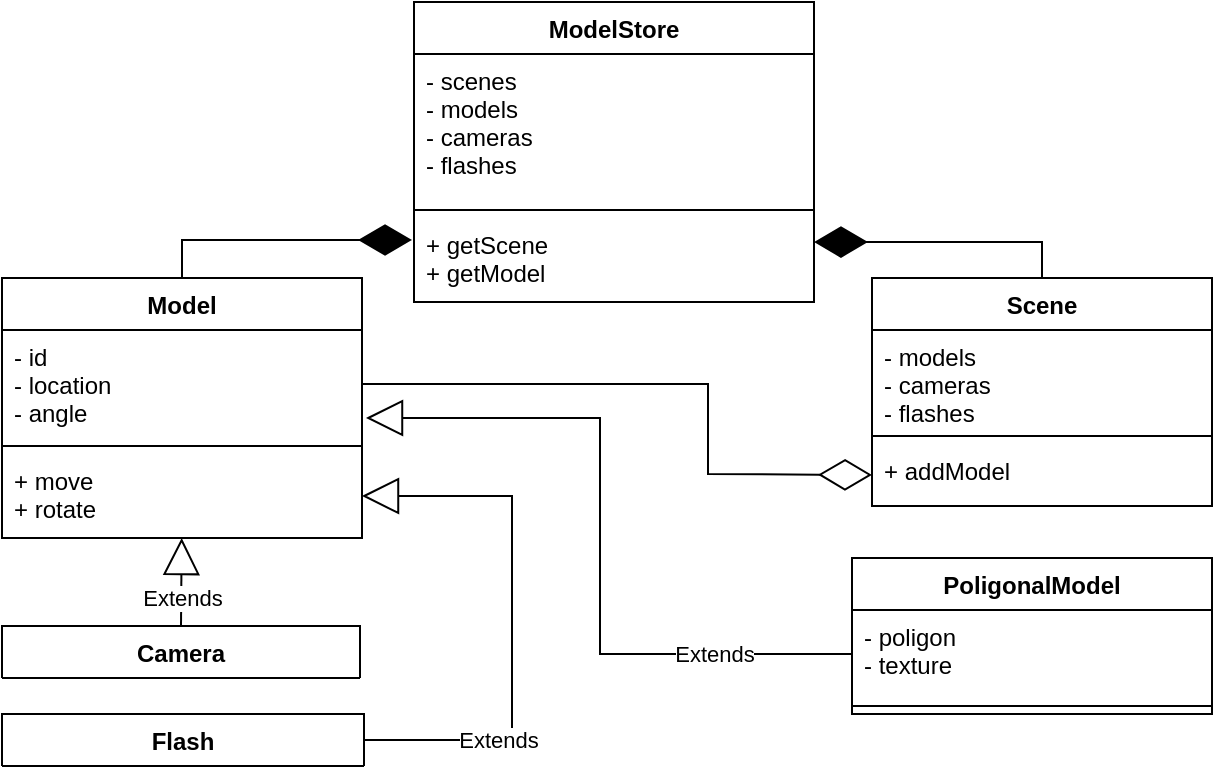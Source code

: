 <mxfile>
    <diagram id="EtRe_rmr70O0uySvfLYL" name="Страница 1">
        <mxGraphModel dx="761" dy="648" grid="0" gridSize="10" guides="1" tooltips="1" connect="1" arrows="1" fold="1" page="0" pageScale="1" pageWidth="827" pageHeight="1169" background="none" math="0" shadow="0">
            <root>
                <mxCell id="0"/>
                <mxCell id="1" parent="0"/>
                <mxCell id="9-j8IM61b66OuC_J67sA-2" value="ModelStore" style="swimlane;fontStyle=1;align=center;verticalAlign=top;childLayout=stackLayout;horizontal=1;startSize=26;horizontalStack=0;resizeParent=1;resizeParentMax=0;resizeLast=0;collapsible=1;marginBottom=0;" parent="1" vertex="1">
                    <mxGeometry x="343" y="90" width="200" height="150" as="geometry">
                        <mxRectangle x="280" y="130" width="160" height="30" as="alternateBounds"/>
                    </mxGeometry>
                </mxCell>
                <mxCell id="9-j8IM61b66OuC_J67sA-3" value="- scenes&#10;- models&#10;- cameras&#10;- flashes" style="text;strokeColor=none;fillColor=none;align=left;verticalAlign=top;spacingLeft=4;spacingRight=4;overflow=hidden;rotatable=0;points=[[0,0.5],[1,0.5]];portConstraint=eastwest;" parent="9-j8IM61b66OuC_J67sA-2" vertex="1">
                    <mxGeometry y="26" width="200" height="74" as="geometry"/>
                </mxCell>
                <mxCell id="9-j8IM61b66OuC_J67sA-4" value="" style="line;strokeWidth=1;fillColor=none;align=left;verticalAlign=middle;spacingTop=-1;spacingLeft=3;spacingRight=3;rotatable=0;labelPosition=right;points=[];portConstraint=eastwest;strokeColor=inherit;" parent="9-j8IM61b66OuC_J67sA-2" vertex="1">
                    <mxGeometry y="100" width="200" height="8" as="geometry"/>
                </mxCell>
                <mxCell id="9-j8IM61b66OuC_J67sA-5" value="+ getScene&#10;+ getModel" style="text;strokeColor=none;fillColor=none;align=left;verticalAlign=top;spacingLeft=4;spacingRight=4;overflow=hidden;rotatable=0;points=[[0,0.5],[1,0.5]];portConstraint=eastwest;" parent="9-j8IM61b66OuC_J67sA-2" vertex="1">
                    <mxGeometry y="108" width="200" height="42" as="geometry"/>
                </mxCell>
                <mxCell id="NzcVPXY170_DrnnhtBwB-1" value="Model" style="swimlane;fontStyle=1;align=center;verticalAlign=top;childLayout=stackLayout;horizontal=1;startSize=26;horizontalStack=0;resizeParent=1;resizeParentMax=0;resizeLast=0;collapsible=1;marginBottom=0;" parent="1" vertex="1">
                    <mxGeometry x="137" y="228" width="180" height="130" as="geometry">
                        <mxRectangle x="142" y="350" width="70" height="26" as="alternateBounds"/>
                    </mxGeometry>
                </mxCell>
                <mxCell id="NzcVPXY170_DrnnhtBwB-2" value="- id&#10;- location&#10;- angle" style="text;strokeColor=none;fillColor=none;align=left;verticalAlign=top;spacingLeft=4;spacingRight=4;overflow=hidden;rotatable=0;points=[[0,0.5],[1,0.5]];portConstraint=eastwest;" parent="NzcVPXY170_DrnnhtBwB-1" vertex="1">
                    <mxGeometry y="26" width="180" height="54" as="geometry"/>
                </mxCell>
                <mxCell id="NzcVPXY170_DrnnhtBwB-3" value="" style="line;strokeWidth=1;fillColor=none;align=left;verticalAlign=middle;spacingTop=-1;spacingLeft=3;spacingRight=3;rotatable=0;labelPosition=right;points=[];portConstraint=eastwest;strokeColor=inherit;" parent="NzcVPXY170_DrnnhtBwB-1" vertex="1">
                    <mxGeometry y="80" width="180" height="8" as="geometry"/>
                </mxCell>
                <mxCell id="NzcVPXY170_DrnnhtBwB-4" value="+ move&#10;+ rotate&#10;" style="text;strokeColor=none;fillColor=none;align=left;verticalAlign=top;spacingLeft=4;spacingRight=4;overflow=hidden;rotatable=0;points=[[0,0.5],[1,0.5]];portConstraint=eastwest;" parent="NzcVPXY170_DrnnhtBwB-1" vertex="1">
                    <mxGeometry y="88" width="180" height="42" as="geometry"/>
                </mxCell>
                <mxCell id="NzcVPXY170_DrnnhtBwB-5" value="Camera" style="swimlane;fontStyle=1;align=center;verticalAlign=top;childLayout=stackLayout;horizontal=1;startSize=26;horizontalStack=0;resizeParent=1;resizeParentMax=0;resizeLast=0;collapsible=1;marginBottom=0;" parent="1" vertex="1" collapsed="1">
                    <mxGeometry x="137" y="402" width="179" height="26" as="geometry">
                        <mxRectangle x="137" y="404" width="180" height="60" as="alternateBounds"/>
                    </mxGeometry>
                </mxCell>
                <mxCell id="NzcVPXY170_DrnnhtBwB-6" value=" " style="text;strokeColor=none;fillColor=none;align=left;verticalAlign=top;spacingLeft=4;spacingRight=4;overflow=hidden;rotatable=0;points=[[0,0.5],[1,0.5]];portConstraint=eastwest;" parent="NzcVPXY170_DrnnhtBwB-5" vertex="1">
                    <mxGeometry y="26" width="179" height="14" as="geometry"/>
                </mxCell>
                <mxCell id="NzcVPXY170_DrnnhtBwB-7" value="" style="line;strokeWidth=1;fillColor=none;align=left;verticalAlign=middle;spacingTop=-1;spacingLeft=3;spacingRight=3;rotatable=0;labelPosition=right;points=[];portConstraint=eastwest;strokeColor=inherit;" parent="NzcVPXY170_DrnnhtBwB-5" vertex="1">
                    <mxGeometry y="40" width="179" height="8" as="geometry"/>
                </mxCell>
                <mxCell id="NzcVPXY170_DrnnhtBwB-8" value=" " style="text;strokeColor=none;fillColor=none;align=left;verticalAlign=top;spacingLeft=4;spacingRight=4;overflow=hidden;rotatable=0;points=[[0,0.5],[1,0.5]];portConstraint=eastwest;" parent="NzcVPXY170_DrnnhtBwB-5" vertex="1">
                    <mxGeometry y="48" width="179" height="12" as="geometry"/>
                </mxCell>
                <mxCell id="NzcVPXY170_DrnnhtBwB-9" value="Flash" style="swimlane;fontStyle=1;align=center;verticalAlign=top;childLayout=stackLayout;horizontal=1;startSize=26;horizontalStack=0;resizeParent=1;resizeParentMax=0;resizeLast=0;collapsible=1;marginBottom=0;" parent="1" vertex="1" collapsed="1">
                    <mxGeometry x="137" y="446" width="181" height="26" as="geometry">
                        <mxRectangle x="137" y="483" width="180" height="34" as="alternateBounds"/>
                    </mxGeometry>
                </mxCell>
                <mxCell id="NzcVPXY170_DrnnhtBwB-11" value="" style="line;strokeWidth=1;fillColor=none;align=left;verticalAlign=middle;spacingTop=-1;spacingLeft=3;spacingRight=3;rotatable=0;labelPosition=right;points=[];portConstraint=eastwest;strokeColor=inherit;" parent="NzcVPXY170_DrnnhtBwB-9" vertex="1">
                    <mxGeometry y="26" width="181" height="8" as="geometry"/>
                </mxCell>
                <mxCell id="NzcVPXY170_DrnnhtBwB-13" value="PoligonalModel" style="swimlane;fontStyle=1;align=center;verticalAlign=top;childLayout=stackLayout;horizontal=1;startSize=26;horizontalStack=0;resizeParent=1;resizeParentMax=0;resizeLast=0;collapsible=1;marginBottom=0;" parent="1" vertex="1">
                    <mxGeometry x="562" y="368" width="180" height="78" as="geometry"/>
                </mxCell>
                <mxCell id="NzcVPXY170_DrnnhtBwB-14" value="- poligon&#10;- texture" style="text;strokeColor=none;fillColor=none;align=left;verticalAlign=top;spacingLeft=4;spacingRight=4;overflow=hidden;rotatable=0;points=[[0,0.5],[1,0.5]];portConstraint=eastwest;" parent="NzcVPXY170_DrnnhtBwB-13" vertex="1">
                    <mxGeometry y="26" width="180" height="44" as="geometry"/>
                </mxCell>
                <mxCell id="NzcVPXY170_DrnnhtBwB-15" value="" style="line;strokeWidth=1;fillColor=none;align=left;verticalAlign=middle;spacingTop=-1;spacingLeft=3;spacingRight=3;rotatable=0;labelPosition=right;points=[];portConstraint=eastwest;strokeColor=inherit;" parent="NzcVPXY170_DrnnhtBwB-13" vertex="1">
                    <mxGeometry y="70" width="180" height="8" as="geometry"/>
                </mxCell>
                <mxCell id="NzcVPXY170_DrnnhtBwB-17" value="Extends" style="endArrow=block;endSize=16;endFill=0;html=1;rounded=0;exitX=0.5;exitY=0;exitDx=0;exitDy=0;" parent="1" source="NzcVPXY170_DrnnhtBwB-5" target="NzcVPXY170_DrnnhtBwB-4" edge="1">
                    <mxGeometry x="-0.333" width="160" relative="1" as="geometry">
                        <mxPoint x="292" y="480" as="sourcePoint"/>
                        <mxPoint x="452" y="480" as="targetPoint"/>
                        <mxPoint as="offset"/>
                    </mxGeometry>
                </mxCell>
                <mxCell id="NzcVPXY170_DrnnhtBwB-18" value="Extends" style="endArrow=block;endSize=16;endFill=0;html=1;rounded=0;exitX=1;exitY=0.5;exitDx=0;exitDy=0;entryX=1;entryY=0.5;entryDx=0;entryDy=0;" parent="1" source="NzcVPXY170_DrnnhtBwB-9" edge="1" target="NzcVPXY170_DrnnhtBwB-4">
                    <mxGeometry x="-0.505" width="160" relative="1" as="geometry">
                        <mxPoint x="317" y="531" as="sourcePoint"/>
                        <mxPoint x="322" y="421" as="targetPoint"/>
                        <mxPoint as="offset"/>
                        <Array as="points">
                            <mxPoint x="392" y="459"/>
                            <mxPoint x="392" y="337"/>
                        </Array>
                    </mxGeometry>
                </mxCell>
                <mxCell id="NzcVPXY170_DrnnhtBwB-19" value="Extends" style="endArrow=block;endSize=16;endFill=0;html=1;rounded=0;exitX=0;exitY=0.5;exitDx=0;exitDy=0;" parent="1" edge="1" source="NzcVPXY170_DrnnhtBwB-14">
                    <mxGeometry x="-0.615" width="160" relative="1" as="geometry">
                        <mxPoint x="142" y="870" as="sourcePoint"/>
                        <mxPoint x="319" y="298" as="targetPoint"/>
                        <mxPoint as="offset"/>
                        <Array as="points">
                            <mxPoint x="436" y="416"/>
                            <mxPoint x="436" y="298"/>
                        </Array>
                    </mxGeometry>
                </mxCell>
                <mxCell id="NzcVPXY170_DrnnhtBwB-20" value="Scene" style="swimlane;fontStyle=1;align=center;verticalAlign=top;childLayout=stackLayout;horizontal=1;startSize=26;horizontalStack=0;resizeParent=1;resizeParentMax=0;resizeLast=0;collapsible=1;marginBottom=0;" parent="1" vertex="1">
                    <mxGeometry x="572" y="228" width="170" height="114" as="geometry"/>
                </mxCell>
                <mxCell id="NzcVPXY170_DrnnhtBwB-21" value="- models&#10;- cameras&#10;- flashes&#10;&#10;" style="text;strokeColor=none;fillColor=none;align=left;verticalAlign=top;spacingLeft=4;spacingRight=4;overflow=hidden;rotatable=0;points=[[0,0.5],[1,0.5]];portConstraint=eastwest;" parent="NzcVPXY170_DrnnhtBwB-20" vertex="1">
                    <mxGeometry y="26" width="170" height="49" as="geometry"/>
                </mxCell>
                <mxCell id="NzcVPXY170_DrnnhtBwB-22" value="" style="line;strokeWidth=1;fillColor=none;align=left;verticalAlign=middle;spacingTop=-1;spacingLeft=3;spacingRight=3;rotatable=0;labelPosition=right;points=[];portConstraint=eastwest;strokeColor=inherit;" parent="NzcVPXY170_DrnnhtBwB-20" vertex="1">
                    <mxGeometry y="75" width="170" height="8" as="geometry"/>
                </mxCell>
                <mxCell id="NzcVPXY170_DrnnhtBwB-23" value="+ addModel" style="text;strokeColor=none;fillColor=none;align=left;verticalAlign=top;spacingLeft=4;spacingRight=4;overflow=hidden;rotatable=0;points=[[0,0.5],[1,0.5]];portConstraint=eastwest;" parent="NzcVPXY170_DrnnhtBwB-20" vertex="1">
                    <mxGeometry y="83" width="170" height="31" as="geometry"/>
                </mxCell>
                <mxCell id="NzcVPXY170_DrnnhtBwB-24" value="" style="endArrow=diamondThin;endFill=1;endSize=24;html=1;rounded=0;entryX=1;entryY=0.286;entryDx=0;entryDy=0;entryPerimeter=0;exitX=0.5;exitY=0;exitDx=0;exitDy=0;" parent="1" source="NzcVPXY170_DrnnhtBwB-20" target="9-j8IM61b66OuC_J67sA-5" edge="1">
                    <mxGeometry width="160" relative="1" as="geometry">
                        <mxPoint x="412" y="290" as="sourcePoint"/>
                        <mxPoint x="572" y="290" as="targetPoint"/>
                        <Array as="points">
                            <mxPoint x="657" y="210"/>
                        </Array>
                    </mxGeometry>
                </mxCell>
                <mxCell id="NzcVPXY170_DrnnhtBwB-25" value="" style="endArrow=diamondThin;endFill=1;endSize=24;html=1;rounded=0;exitX=0.5;exitY=0;exitDx=0;exitDy=0;entryX=-0.005;entryY=0.262;entryDx=0;entryDy=0;entryPerimeter=0;" parent="1" source="NzcVPXY170_DrnnhtBwB-1" target="9-j8IM61b66OuC_J67sA-5" edge="1">
                    <mxGeometry width="160" relative="1" as="geometry">
                        <mxPoint x="412" y="260" as="sourcePoint"/>
                        <mxPoint x="329" y="208" as="targetPoint"/>
                        <Array as="points">
                            <mxPoint x="227" y="209"/>
                        </Array>
                    </mxGeometry>
                </mxCell>
                <mxCell id="NzcVPXY170_DrnnhtBwB-26" value="" style="endArrow=diamondThin;endFill=0;endSize=24;html=1;rounded=0;exitX=1;exitY=0.5;exitDx=0;exitDy=0;entryX=0;entryY=0.5;entryDx=0;entryDy=0;" parent="1" edge="1" target="NzcVPXY170_DrnnhtBwB-23" source="NzcVPXY170_DrnnhtBwB-2">
                    <mxGeometry width="160" relative="1" as="geometry">
                        <mxPoint x="320" y="263" as="sourcePoint"/>
                        <mxPoint x="570" y="413" as="targetPoint"/>
                        <Array as="points">
                            <mxPoint x="405" y="281"/>
                            <mxPoint x="490" y="281"/>
                            <mxPoint x="490" y="326"/>
                        </Array>
                    </mxGeometry>
                </mxCell>
            </root>
        </mxGraphModel>
    </diagram>
</mxfile>